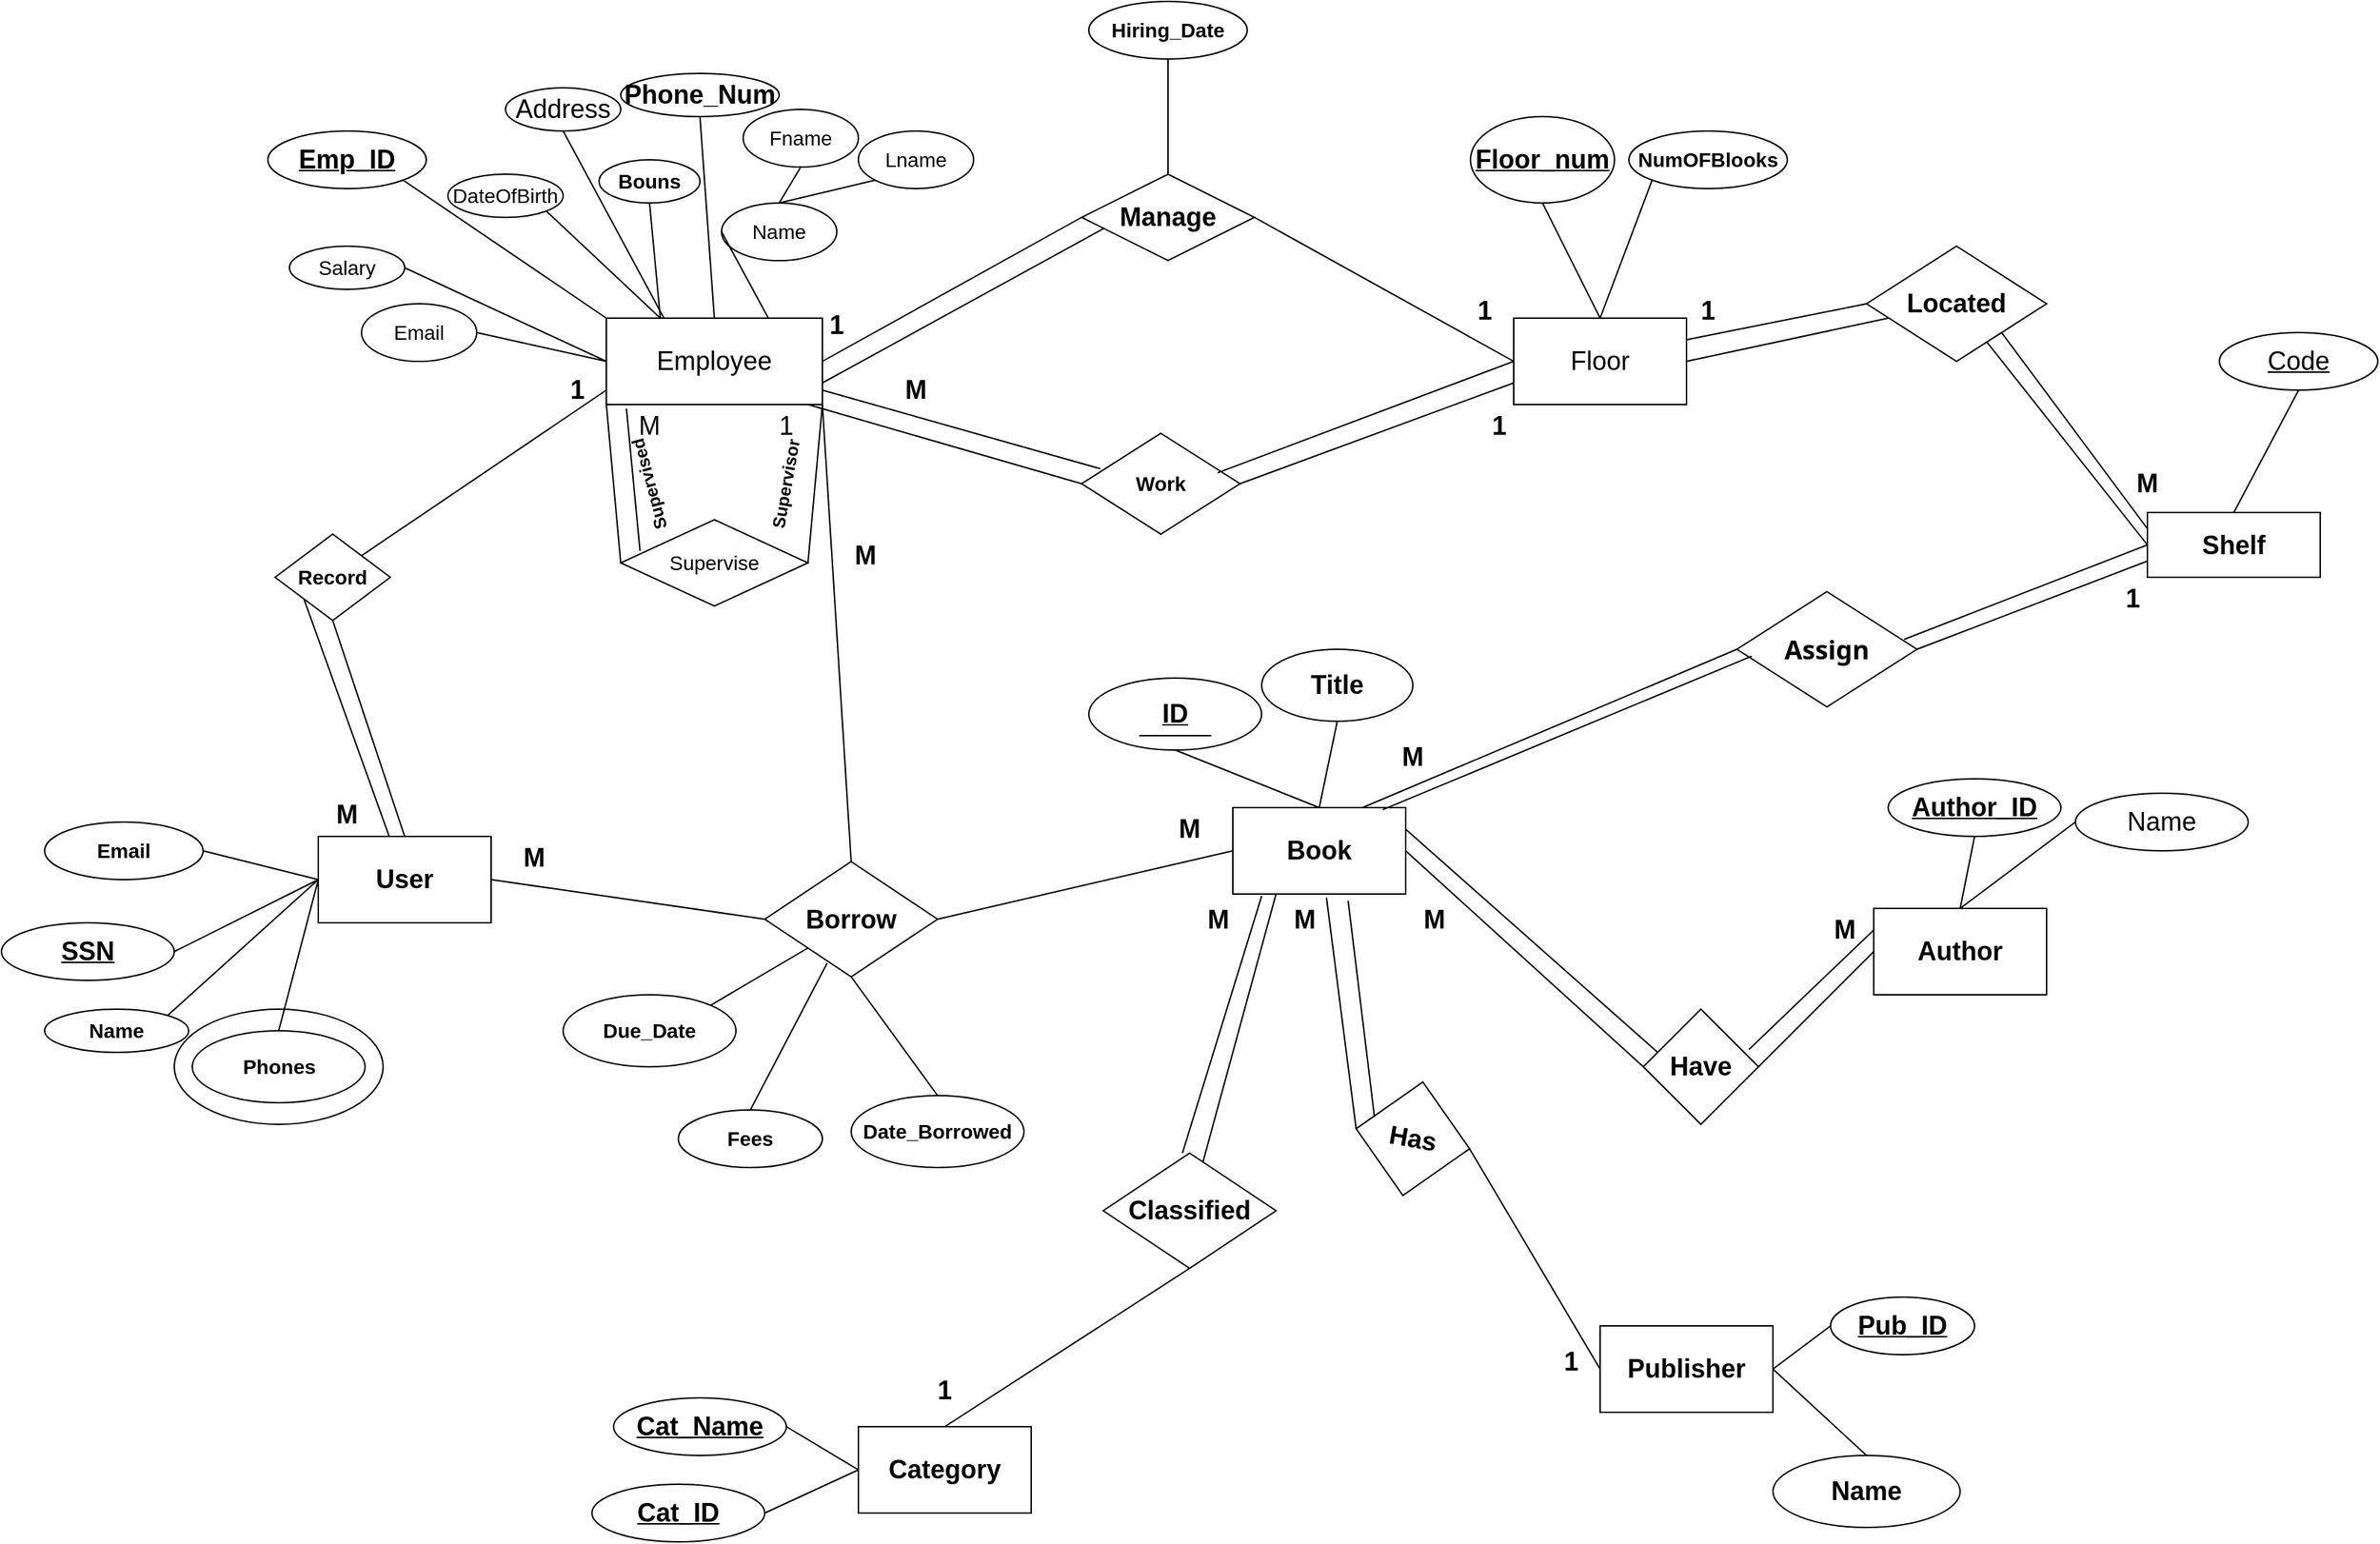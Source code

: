 <mxfile version="25.0.1">
  <diagram name="Page-1" id="fMB9PXWPGpX6jxN6dePM">
    <mxGraphModel dx="3231" dy="1076" grid="1" gridSize="10" guides="1" tooltips="1" connect="1" arrows="1" fold="1" page="1" pageScale="1" pageWidth="850" pageHeight="1100" math="0" shadow="0">
      <root>
        <mxCell id="0" />
        <mxCell id="1" parent="0" />
        <mxCell id="4dRd6ZBPbbuhO65wwHPQ-54" value="" style="ellipse;whiteSpace=wrap;html=1;" vertex="1" parent="1">
          <mxGeometry x="-480" y="800" width="145" height="80" as="geometry" />
        </mxCell>
        <mxCell id="IjAiu_FBg521aM85jON0-106" value="&lt;font style=&quot;font-size: 18px;&quot;&gt;Employee&lt;/font&gt;" style="rounded=0;whiteSpace=wrap;html=1;" parent="1" vertex="1">
          <mxGeometry x="-180" y="320" width="150" height="60" as="geometry" />
        </mxCell>
        <mxCell id="IjAiu_FBg521aM85jON0-107" value="&lt;u&gt;&lt;b&gt;&lt;font style=&quot;font-size: 18px;&quot;&gt;Emp_ID&lt;/font&gt;&lt;/b&gt;&lt;/u&gt;" style="ellipse;whiteSpace=wrap;html=1;" parent="1" vertex="1">
          <mxGeometry x="-415" y="190" width="110" height="40" as="geometry" />
        </mxCell>
        <mxCell id="IjAiu_FBg521aM85jON0-108" value="" style="endArrow=none;html=1;rounded=0;entryX=1;entryY=1;entryDx=0;entryDy=0;exitX=0;exitY=0;exitDx=0;exitDy=0;" parent="1" source="IjAiu_FBg521aM85jON0-106" target="IjAiu_FBg521aM85jON0-107" edge="1">
          <mxGeometry width="50" height="50" relative="1" as="geometry">
            <mxPoint x="-180" y="310" as="sourcePoint" />
            <mxPoint x="80" y="460" as="targetPoint" />
          </mxGeometry>
        </mxCell>
        <mxCell id="IjAiu_FBg521aM85jON0-109" value="&lt;font style=&quot;font-size: 14px;&quot;&gt;Fname&lt;/font&gt;" style="ellipse;whiteSpace=wrap;html=1;" parent="1" vertex="1">
          <mxGeometry x="-85" y="175" width="80" height="40" as="geometry" />
        </mxCell>
        <mxCell id="IjAiu_FBg521aM85jON0-110" value="&lt;font style=&quot;font-size: 14px;&quot;&gt;Name&lt;/font&gt;" style="ellipse;whiteSpace=wrap;html=1;" parent="1" vertex="1">
          <mxGeometry x="-100" y="240" width="80" height="40" as="geometry" />
        </mxCell>
        <mxCell id="IjAiu_FBg521aM85jON0-111" value="&lt;font style=&quot;font-size: 14px;&quot;&gt;Email&lt;/font&gt;" style="ellipse;whiteSpace=wrap;html=1;" parent="1" vertex="1">
          <mxGeometry x="-350" y="310" width="80" height="40" as="geometry" />
        </mxCell>
        <mxCell id="IjAiu_FBg521aM85jON0-112" value="&lt;font style=&quot;font-size: 14px;&quot;&gt;Salary&lt;/font&gt;" style="ellipse;whiteSpace=wrap;html=1;" parent="1" vertex="1">
          <mxGeometry x="-400" y="270" width="80" height="30" as="geometry" />
        </mxCell>
        <mxCell id="IjAiu_FBg521aM85jON0-113" value="&lt;font style=&quot;font-size: 14px;&quot;&gt;Lname&lt;/font&gt;" style="ellipse;whiteSpace=wrap;html=1;" parent="1" vertex="1">
          <mxGeometry x="-5" y="190" width="80" height="40" as="geometry" />
        </mxCell>
        <mxCell id="IjAiu_FBg521aM85jON0-114" value="" style="endArrow=none;html=1;rounded=0;entryX=0.5;entryY=0;entryDx=0;entryDy=0;exitX=0.5;exitY=1;exitDx=0;exitDy=0;" parent="1" source="IjAiu_FBg521aM85jON0-109" target="IjAiu_FBg521aM85jON0-110" edge="1">
          <mxGeometry width="50" height="50" relative="1" as="geometry">
            <mxPoint x="-20" y="610" as="sourcePoint" />
            <mxPoint x="30" y="560" as="targetPoint" />
          </mxGeometry>
        </mxCell>
        <mxCell id="IjAiu_FBg521aM85jON0-115" value="" style="endArrow=none;html=1;rounded=0;entryX=0.5;entryY=0;entryDx=0;entryDy=0;exitX=0;exitY=1;exitDx=0;exitDy=0;" parent="1" source="IjAiu_FBg521aM85jON0-113" target="IjAiu_FBg521aM85jON0-110" edge="1">
          <mxGeometry width="50" height="50" relative="1" as="geometry">
            <mxPoint x="170" y="270" as="sourcePoint" />
            <mxPoint x="-100" y="440" as="targetPoint" />
          </mxGeometry>
        </mxCell>
        <mxCell id="IjAiu_FBg521aM85jON0-116" value="" style="endArrow=none;html=1;rounded=0;exitX=1;exitY=0.5;exitDx=0;exitDy=0;entryX=0;entryY=0.5;entryDx=0;entryDy=0;" parent="1" source="IjAiu_FBg521aM85jON0-111" target="IjAiu_FBg521aM85jON0-106" edge="1">
          <mxGeometry width="50" height="50" relative="1" as="geometry">
            <mxPoint x="-20" y="610" as="sourcePoint" />
            <mxPoint x="30" y="560" as="targetPoint" />
          </mxGeometry>
        </mxCell>
        <mxCell id="IjAiu_FBg521aM85jON0-117" value="" style="endArrow=none;html=1;rounded=0;exitX=1;exitY=0.5;exitDx=0;exitDy=0;entryX=0;entryY=0.5;entryDx=0;entryDy=0;" parent="1" source="IjAiu_FBg521aM85jON0-112" target="IjAiu_FBg521aM85jON0-106" edge="1">
          <mxGeometry width="50" height="50" relative="1" as="geometry">
            <mxPoint x="-20" y="610" as="sourcePoint" />
            <mxPoint x="30" y="560" as="targetPoint" />
          </mxGeometry>
        </mxCell>
        <mxCell id="IjAiu_FBg521aM85jON0-118" value="" style="endArrow=none;html=1;rounded=0;exitX=0;exitY=0.5;exitDx=0;exitDy=0;entryX=0.75;entryY=0;entryDx=0;entryDy=0;" parent="1" source="IjAiu_FBg521aM85jON0-110" target="IjAiu_FBg521aM85jON0-106" edge="1">
          <mxGeometry width="50" height="50" relative="1" as="geometry">
            <mxPoint x="-20" y="610" as="sourcePoint" />
            <mxPoint x="30" y="560" as="targetPoint" />
          </mxGeometry>
        </mxCell>
        <mxCell id="IjAiu_FBg521aM85jON0-119" value="&lt;font style=&quot;font-size: 14px;&quot;&gt;DateOfBirth&lt;/font&gt;" style="ellipse;whiteSpace=wrap;html=1;" parent="1" vertex="1">
          <mxGeometry x="-290" y="220" width="80" height="30" as="geometry" />
        </mxCell>
        <mxCell id="IjAiu_FBg521aM85jON0-120" value="&lt;font style=&quot;font-size: 14px;&quot;&gt;&lt;b&gt;Bouns&lt;/b&gt;&lt;/font&gt;" style="ellipse;whiteSpace=wrap;html=1;" parent="1" vertex="1">
          <mxGeometry x="-185" y="210" width="70" height="30" as="geometry" />
        </mxCell>
        <mxCell id="IjAiu_FBg521aM85jON0-121" value="&lt;font style=&quot;font-size: 18px;&quot;&gt;Address&lt;/font&gt;" style="ellipse;whiteSpace=wrap;html=1;" parent="1" vertex="1">
          <mxGeometry x="-250" y="160" width="80" height="30" as="geometry" />
        </mxCell>
        <mxCell id="IjAiu_FBg521aM85jON0-122" value="&lt;font style=&quot;font-size: 18px;&quot;&gt;&lt;b style=&quot;&quot;&gt;Phone_Num&lt;/b&gt;&lt;/font&gt;" style="ellipse;whiteSpace=wrap;html=1;" parent="1" vertex="1">
          <mxGeometry x="-170" y="150" width="110" height="30" as="geometry" />
        </mxCell>
        <mxCell id="IjAiu_FBg521aM85jON0-123" value="" style="endArrow=none;html=1;rounded=0;exitX=0.25;exitY=0;exitDx=0;exitDy=0;entryX=1;entryY=1;entryDx=0;entryDy=0;" parent="1" source="IjAiu_FBg521aM85jON0-106" target="IjAiu_FBg521aM85jON0-119" edge="1">
          <mxGeometry width="50" height="50" relative="1" as="geometry">
            <mxPoint x="-20" y="610" as="sourcePoint" />
            <mxPoint x="30" y="560" as="targetPoint" />
          </mxGeometry>
        </mxCell>
        <mxCell id="IjAiu_FBg521aM85jON0-124" value="" style="endArrow=none;html=1;rounded=0;entryX=0.5;entryY=1;entryDx=0;entryDy=0;exitX=0.25;exitY=0;exitDx=0;exitDy=0;" parent="1" source="IjAiu_FBg521aM85jON0-106" target="IjAiu_FBg521aM85jON0-120" edge="1">
          <mxGeometry width="50" height="50" relative="1" as="geometry">
            <mxPoint x="-130" y="300" as="sourcePoint" />
            <mxPoint x="-80" y="250" as="targetPoint" />
            <Array as="points" />
          </mxGeometry>
        </mxCell>
        <mxCell id="IjAiu_FBg521aM85jON0-125" value="" style="endArrow=none;html=1;rounded=0;entryX=0.5;entryY=1;entryDx=0;entryDy=0;" parent="1" target="IjAiu_FBg521aM85jON0-121" edge="1">
          <mxGeometry width="50" height="50" relative="1" as="geometry">
            <mxPoint x="-140" y="320" as="sourcePoint" />
            <mxPoint x="-210" y="200" as="targetPoint" />
          </mxGeometry>
        </mxCell>
        <mxCell id="IjAiu_FBg521aM85jON0-126" value="" style="endArrow=none;html=1;rounded=0;entryX=0.5;entryY=1;entryDx=0;entryDy=0;exitX=0.5;exitY=0;exitDx=0;exitDy=0;" parent="1" source="IjAiu_FBg521aM85jON0-106" target="IjAiu_FBg521aM85jON0-122" edge="1">
          <mxGeometry width="50" height="50" relative="1" as="geometry">
            <mxPoint x="-20" y="410" as="sourcePoint" />
            <mxPoint x="30" y="360" as="targetPoint" />
            <Array as="points" />
          </mxGeometry>
        </mxCell>
        <mxCell id="4dRd6ZBPbbuhO65wwHPQ-2" value="&lt;font style=&quot;font-size: 18px;&quot;&gt;Floor&lt;/font&gt;" style="rounded=0;whiteSpace=wrap;html=1;" vertex="1" parent="1">
          <mxGeometry x="450" y="320" width="120" height="60" as="geometry" />
        </mxCell>
        <mxCell id="4dRd6ZBPbbuhO65wwHPQ-3" value="&lt;font style=&quot;font-size: 14px;&quot;&gt;Supervise&lt;/font&gt;" style="rhombus;whiteSpace=wrap;html=1;" vertex="1" parent="1">
          <mxGeometry x="-170" y="460" width="130" height="60" as="geometry" />
        </mxCell>
        <mxCell id="4dRd6ZBPbbuhO65wwHPQ-4" value="" style="endArrow=none;html=1;rounded=0;exitX=0;exitY=1;exitDx=0;exitDy=0;entryX=0;entryY=0.5;entryDx=0;entryDy=0;" edge="1" parent="1" source="IjAiu_FBg521aM85jON0-106" target="4dRd6ZBPbbuhO65wwHPQ-3">
          <mxGeometry width="50" height="50" relative="1" as="geometry">
            <mxPoint x="10" y="520" as="sourcePoint" />
            <mxPoint x="60" y="470" as="targetPoint" />
          </mxGeometry>
        </mxCell>
        <mxCell id="4dRd6ZBPbbuhO65wwHPQ-5" value="" style="endArrow=none;html=1;rounded=0;entryX=1;entryY=1;entryDx=0;entryDy=0;exitX=1;exitY=0.5;exitDx=0;exitDy=0;" edge="1" parent="1" source="4dRd6ZBPbbuhO65wwHPQ-3" target="IjAiu_FBg521aM85jON0-106">
          <mxGeometry width="50" height="50" relative="1" as="geometry">
            <mxPoint x="10" y="520" as="sourcePoint" />
            <mxPoint x="60" y="470" as="targetPoint" />
          </mxGeometry>
        </mxCell>
        <mxCell id="4dRd6ZBPbbuhO65wwHPQ-6" value="&lt;b&gt;Supervisor&lt;/b&gt;" style="text;html=1;align=center;verticalAlign=middle;whiteSpace=wrap;rounded=0;rotation=-80;" vertex="1" parent="1">
          <mxGeometry x="-85" y="420" width="60" height="30" as="geometry" />
        </mxCell>
        <mxCell id="4dRd6ZBPbbuhO65wwHPQ-7" value="&lt;font style=&quot;font-size: 18px;&quot;&gt;1&lt;/font&gt;" style="text;html=1;align=center;verticalAlign=middle;whiteSpace=wrap;rounded=0;" vertex="1" parent="1">
          <mxGeometry x="-85" y="380" width="60" height="30" as="geometry" />
        </mxCell>
        <mxCell id="4dRd6ZBPbbuhO65wwHPQ-8" value="&lt;font style=&quot;font-size: 18px;&quot;&gt;M&lt;/font&gt;" style="text;html=1;align=center;verticalAlign=middle;whiteSpace=wrap;rounded=0;" vertex="1" parent="1">
          <mxGeometry x="-180" y="380" width="60" height="30" as="geometry" />
        </mxCell>
        <mxCell id="4dRd6ZBPbbuhO65wwHPQ-9" value="&lt;b&gt;Supervised&lt;/b&gt;" style="text;html=1;align=center;verticalAlign=middle;whiteSpace=wrap;rounded=0;rotation=-105;" vertex="1" parent="1">
          <mxGeometry x="-180" y="420" width="60" height="30" as="geometry" />
        </mxCell>
        <mxCell id="4dRd6ZBPbbuhO65wwHPQ-11" value="" style="endArrow=none;html=1;rounded=0;entryX=0.093;entryY=1.047;entryDx=0;entryDy=0;exitX=0.103;exitY=0.361;exitDx=0;exitDy=0;exitPerimeter=0;entryPerimeter=0;" edge="1" parent="1" source="4dRd6ZBPbbuhO65wwHPQ-3" target="IjAiu_FBg521aM85jON0-106">
          <mxGeometry width="50" height="50" relative="1" as="geometry">
            <mxPoint x="-30" y="530" as="sourcePoint" />
            <mxPoint x="20" y="480" as="targetPoint" />
          </mxGeometry>
        </mxCell>
        <mxCell id="4dRd6ZBPbbuhO65wwHPQ-13" value="&lt;b&gt;&lt;font style=&quot;font-size: 18px;&quot;&gt;Manage&lt;/font&gt;&lt;/b&gt;" style="rhombus;whiteSpace=wrap;html=1;" vertex="1" parent="1">
          <mxGeometry x="150" y="220" width="120" height="60" as="geometry" />
        </mxCell>
        <mxCell id="4dRd6ZBPbbuhO65wwHPQ-15" value="&lt;font style=&quot;font-size: 18px;&quot;&gt;&lt;b style=&quot;&quot;&gt;&lt;u style=&quot;&quot;&gt;Floor_num&lt;/u&gt;&lt;/b&gt;&lt;/font&gt;" style="ellipse;whiteSpace=wrap;html=1;" vertex="1" parent="1">
          <mxGeometry x="420" y="180" width="100" height="60" as="geometry" />
        </mxCell>
        <mxCell id="4dRd6ZBPbbuhO65wwHPQ-16" value="&lt;font style=&quot;font-size: 14px;&quot;&gt;&lt;b&gt;NumOFBlooks&lt;/b&gt;&lt;/font&gt;" style="ellipse;whiteSpace=wrap;html=1;" vertex="1" parent="1">
          <mxGeometry x="530" y="190" width="110" height="40" as="geometry" />
        </mxCell>
        <mxCell id="4dRd6ZBPbbuhO65wwHPQ-17" value="" style="endArrow=none;html=1;rounded=0;entryX=0.5;entryY=1;entryDx=0;entryDy=0;exitX=0.5;exitY=0;exitDx=0;exitDy=0;" edge="1" parent="1" source="4dRd6ZBPbbuhO65wwHPQ-2" target="4dRd6ZBPbbuhO65wwHPQ-15">
          <mxGeometry width="50" height="50" relative="1" as="geometry">
            <mxPoint x="430" y="310" as="sourcePoint" />
            <mxPoint x="480" y="260" as="targetPoint" />
          </mxGeometry>
        </mxCell>
        <mxCell id="4dRd6ZBPbbuhO65wwHPQ-18" value="" style="endArrow=none;html=1;rounded=0;entryX=0;entryY=1;entryDx=0;entryDy=0;" edge="1" parent="1" target="4dRd6ZBPbbuhO65wwHPQ-16">
          <mxGeometry width="50" height="50" relative="1" as="geometry">
            <mxPoint x="510" y="320" as="sourcePoint" />
            <mxPoint x="660" y="330" as="targetPoint" />
          </mxGeometry>
        </mxCell>
        <mxCell id="4dRd6ZBPbbuhO65wwHPQ-19" value="" style="endArrow=none;html=1;rounded=0;exitX=1;exitY=0.5;exitDx=0;exitDy=0;entryX=0;entryY=0.5;entryDx=0;entryDy=0;" edge="1" parent="1" source="IjAiu_FBg521aM85jON0-106" target="4dRd6ZBPbbuhO65wwHPQ-13">
          <mxGeometry width="50" height="50" relative="1" as="geometry">
            <mxPoint x="170" y="500" as="sourcePoint" />
            <mxPoint x="220" y="450" as="targetPoint" />
          </mxGeometry>
        </mxCell>
        <mxCell id="4dRd6ZBPbbuhO65wwHPQ-20" value="" style="endArrow=none;html=1;rounded=0;entryX=1;entryY=0.5;entryDx=0;entryDy=0;exitX=0;exitY=0.5;exitDx=0;exitDy=0;" edge="1" parent="1" source="4dRd6ZBPbbuhO65wwHPQ-2" target="4dRd6ZBPbbuhO65wwHPQ-13">
          <mxGeometry width="50" height="50" relative="1" as="geometry">
            <mxPoint x="170" y="500" as="sourcePoint" />
            <mxPoint x="220" y="450" as="targetPoint" />
          </mxGeometry>
        </mxCell>
        <mxCell id="4dRd6ZBPbbuhO65wwHPQ-21" value="" style="endArrow=none;html=1;rounded=0;exitX=1;exitY=0.75;exitDx=0;exitDy=0;entryX=0.132;entryY=0.624;entryDx=0;entryDy=0;entryPerimeter=0;" edge="1" parent="1" source="IjAiu_FBg521aM85jON0-106" target="4dRd6ZBPbbuhO65wwHPQ-13">
          <mxGeometry width="50" height="50" relative="1" as="geometry">
            <mxPoint x="170" y="500" as="sourcePoint" />
            <mxPoint x="220" y="450" as="targetPoint" />
          </mxGeometry>
        </mxCell>
        <mxCell id="4dRd6ZBPbbuhO65wwHPQ-22" value="&lt;font style=&quot;font-size: 18px;&quot;&gt;&lt;b&gt;1&lt;/b&gt;&lt;/font&gt;" style="text;html=1;align=center;verticalAlign=middle;whiteSpace=wrap;rounded=0;" vertex="1" parent="1">
          <mxGeometry x="400" y="300" width="60" height="30" as="geometry" />
        </mxCell>
        <mxCell id="4dRd6ZBPbbuhO65wwHPQ-23" value="&lt;font style=&quot;font-size: 14px;&quot;&gt;&lt;b&gt;Hiring_Date&lt;/b&gt;&lt;/font&gt;" style="ellipse;whiteSpace=wrap;html=1;" vertex="1" parent="1">
          <mxGeometry x="155" y="100" width="110" height="40" as="geometry" />
        </mxCell>
        <mxCell id="4dRd6ZBPbbuhO65wwHPQ-24" value="" style="endArrow=none;html=1;rounded=0;entryX=0.5;entryY=1;entryDx=0;entryDy=0;exitX=0.5;exitY=0;exitDx=0;exitDy=0;" edge="1" parent="1" source="4dRd6ZBPbbuhO65wwHPQ-13" target="4dRd6ZBPbbuhO65wwHPQ-23">
          <mxGeometry width="50" height="50" relative="1" as="geometry">
            <mxPoint x="180" y="400" as="sourcePoint" />
            <mxPoint x="230" y="350" as="targetPoint" />
          </mxGeometry>
        </mxCell>
        <mxCell id="4dRd6ZBPbbuhO65wwHPQ-26" value="&lt;font style=&quot;font-size: 14px;&quot;&gt;&lt;b&gt;Work&lt;/b&gt;&lt;/font&gt;" style="rhombus;whiteSpace=wrap;html=1;" vertex="1" parent="1">
          <mxGeometry x="150" y="400" width="110" height="70" as="geometry" />
        </mxCell>
        <mxCell id="4dRd6ZBPbbuhO65wwHPQ-28" value="" style="endArrow=none;html=1;rounded=0;entryX=0.118;entryY=0.351;entryDx=0;entryDy=0;entryPerimeter=0;" edge="1" parent="1" target="4dRd6ZBPbbuhO65wwHPQ-26">
          <mxGeometry width="50" height="50" relative="1" as="geometry">
            <mxPoint x="-30" y="370" as="sourcePoint" />
            <mxPoint x="220" y="450" as="targetPoint" />
          </mxGeometry>
        </mxCell>
        <mxCell id="4dRd6ZBPbbuhO65wwHPQ-29" value="" style="endArrow=none;html=1;rounded=0;entryX=0.858;entryY=0.392;entryDx=0;entryDy=0;exitX=0;exitY=0.5;exitDx=0;exitDy=0;entryPerimeter=0;" edge="1" parent="1" source="4dRd6ZBPbbuhO65wwHPQ-2" target="4dRd6ZBPbbuhO65wwHPQ-26">
          <mxGeometry width="50" height="50" relative="1" as="geometry">
            <mxPoint x="450" y="430" as="sourcePoint" />
            <mxPoint x="220" y="450" as="targetPoint" />
          </mxGeometry>
        </mxCell>
        <mxCell id="4dRd6ZBPbbuhO65wwHPQ-30" value="&lt;b&gt;&lt;font style=&quot;font-size: 18px;&quot;&gt;1&lt;/font&gt;&lt;/b&gt;" style="text;html=1;align=center;verticalAlign=middle;whiteSpace=wrap;rounded=0;" vertex="1" parent="1">
          <mxGeometry x="-50" y="310" width="60" height="30" as="geometry" />
        </mxCell>
        <mxCell id="4dRd6ZBPbbuhO65wwHPQ-32" value="&lt;font style=&quot;font-size: 18px;&quot;&gt;&lt;b&gt;M&lt;/b&gt;&lt;/font&gt;" style="text;html=1;align=center;verticalAlign=middle;whiteSpace=wrap;rounded=0;" vertex="1" parent="1">
          <mxGeometry x="5" y="355" width="60" height="30" as="geometry" />
        </mxCell>
        <mxCell id="4dRd6ZBPbbuhO65wwHPQ-33" value="" style="endArrow=none;html=1;rounded=0;exitX=0.75;exitY=0;exitDx=0;exitDy=0;entryX=0;entryY=0.5;entryDx=0;entryDy=0;" edge="1" parent="1" source="4dRd6ZBPbbuhO65wwHPQ-7" target="4dRd6ZBPbbuhO65wwHPQ-26">
          <mxGeometry width="50" height="50" relative="1" as="geometry">
            <mxPoint x="170" y="500" as="sourcePoint" />
            <mxPoint x="220" y="450" as="targetPoint" />
          </mxGeometry>
        </mxCell>
        <mxCell id="4dRd6ZBPbbuhO65wwHPQ-34" value="" style="endArrow=none;html=1;rounded=0;entryX=0;entryY=0.75;entryDx=0;entryDy=0;exitX=1;exitY=0.5;exitDx=0;exitDy=0;" edge="1" parent="1" source="4dRd6ZBPbbuhO65wwHPQ-26" target="4dRd6ZBPbbuhO65wwHPQ-2">
          <mxGeometry width="50" height="50" relative="1" as="geometry">
            <mxPoint x="170" y="500" as="sourcePoint" />
            <mxPoint x="220" y="450" as="targetPoint" />
          </mxGeometry>
        </mxCell>
        <mxCell id="4dRd6ZBPbbuhO65wwHPQ-35" value="&lt;font style=&quot;font-size: 18px;&quot;&gt;&lt;b&gt;1&lt;/b&gt;&lt;/font&gt;" style="text;html=1;align=center;verticalAlign=middle;whiteSpace=wrap;rounded=0;" vertex="1" parent="1">
          <mxGeometry x="410" y="380" width="60" height="30" as="geometry" />
        </mxCell>
        <mxCell id="4dRd6ZBPbbuhO65wwHPQ-36" value="&lt;font style=&quot;font-size: 18px;&quot;&gt;&lt;b style=&quot;&quot;&gt;User&lt;/b&gt;&lt;/font&gt;" style="rounded=0;whiteSpace=wrap;html=1;" vertex="1" parent="1">
          <mxGeometry x="-380" y="680" width="120" height="60" as="geometry" />
        </mxCell>
        <mxCell id="4dRd6ZBPbbuhO65wwHPQ-37" value="&lt;font style=&quot;font-size: 14px;&quot;&gt;&lt;b&gt;Record&lt;/b&gt;&lt;/font&gt;" style="rhombus;whiteSpace=wrap;html=1;" vertex="1" parent="1">
          <mxGeometry x="-410" y="470" width="80" height="60" as="geometry" />
        </mxCell>
        <mxCell id="4dRd6ZBPbbuhO65wwHPQ-39" value="" style="endArrow=none;html=1;rounded=0;exitX=1;exitY=0;exitDx=0;exitDy=0;" edge="1" parent="1" source="4dRd6ZBPbbuhO65wwHPQ-37">
          <mxGeometry width="50" height="50" relative="1" as="geometry">
            <mxPoint x="-180" y="690" as="sourcePoint" />
            <mxPoint x="-180" y="370" as="targetPoint" />
          </mxGeometry>
        </mxCell>
        <mxCell id="4dRd6ZBPbbuhO65wwHPQ-40" value="" style="endArrow=none;html=1;rounded=0;exitX=0.5;exitY=0;exitDx=0;exitDy=0;entryX=0.5;entryY=1;entryDx=0;entryDy=0;" edge="1" parent="1" source="4dRd6ZBPbbuhO65wwHPQ-36" target="4dRd6ZBPbbuhO65wwHPQ-37">
          <mxGeometry width="50" height="50" relative="1" as="geometry">
            <mxPoint x="-180" y="690" as="sourcePoint" />
            <mxPoint x="-130" y="640" as="targetPoint" />
          </mxGeometry>
        </mxCell>
        <mxCell id="4dRd6ZBPbbuhO65wwHPQ-41" value="" style="endArrow=none;html=1;rounded=0;entryX=0;entryY=1;entryDx=0;entryDy=0;" edge="1" parent="1" source="4dRd6ZBPbbuhO65wwHPQ-36" target="4dRd6ZBPbbuhO65wwHPQ-37">
          <mxGeometry width="50" height="50" relative="1" as="geometry">
            <mxPoint x="-180" y="690" as="sourcePoint" />
            <mxPoint x="-130" y="640" as="targetPoint" />
          </mxGeometry>
        </mxCell>
        <mxCell id="4dRd6ZBPbbuhO65wwHPQ-42" value="&lt;font style=&quot;font-size: 18px;&quot;&gt;&lt;b&gt;1&lt;/b&gt;&lt;/font&gt;" style="text;html=1;align=center;verticalAlign=middle;whiteSpace=wrap;rounded=0;" vertex="1" parent="1">
          <mxGeometry x="-230" y="355" width="60" height="30" as="geometry" />
        </mxCell>
        <mxCell id="4dRd6ZBPbbuhO65wwHPQ-43" value="&lt;font style=&quot;font-size: 18px;&quot;&gt;&lt;b style=&quot;&quot;&gt;M&lt;/b&gt;&lt;/font&gt;" style="text;html=1;align=center;verticalAlign=middle;whiteSpace=wrap;rounded=0;" vertex="1" parent="1">
          <mxGeometry x="-390" y="650" width="60" height="30" as="geometry" />
        </mxCell>
        <mxCell id="4dRd6ZBPbbuhO65wwHPQ-45" value="&lt;b&gt;&lt;font style=&quot;font-size: 18px;&quot;&gt;&lt;u&gt;SSN&lt;/u&gt;&lt;/font&gt;&lt;/b&gt;" style="ellipse;whiteSpace=wrap;html=1;" vertex="1" parent="1">
          <mxGeometry x="-600" y="740" width="120" height="40" as="geometry" />
        </mxCell>
        <mxCell id="4dRd6ZBPbbuhO65wwHPQ-46" value="" style="endArrow=none;html=1;rounded=0;exitX=1;exitY=0.5;exitDx=0;exitDy=0;entryX=0;entryY=0.5;entryDx=0;entryDy=0;" edge="1" parent="1" source="4dRd6ZBPbbuhO65wwHPQ-45" target="4dRd6ZBPbbuhO65wwHPQ-36">
          <mxGeometry width="50" height="50" relative="1" as="geometry">
            <mxPoint x="-270" y="560" as="sourcePoint" />
            <mxPoint x="-220" y="510" as="targetPoint" />
          </mxGeometry>
        </mxCell>
        <mxCell id="4dRd6ZBPbbuhO65wwHPQ-47" value="&lt;b&gt;&lt;font style=&quot;font-size: 14px;&quot;&gt;Name&lt;/font&gt;&lt;/b&gt;" style="ellipse;whiteSpace=wrap;html=1;" vertex="1" parent="1">
          <mxGeometry x="-570" y="800" width="100" height="30" as="geometry" />
        </mxCell>
        <mxCell id="4dRd6ZBPbbuhO65wwHPQ-48" value="" style="endArrow=none;html=1;rounded=0;exitX=1;exitY=0;exitDx=0;exitDy=0;entryX=0;entryY=0.5;entryDx=0;entryDy=0;" edge="1" parent="1" source="4dRd6ZBPbbuhO65wwHPQ-47" target="4dRd6ZBPbbuhO65wwHPQ-36">
          <mxGeometry width="50" height="50" relative="1" as="geometry">
            <mxPoint x="-270" y="560" as="sourcePoint" />
            <mxPoint x="-220" y="510" as="targetPoint" />
          </mxGeometry>
        </mxCell>
        <mxCell id="4dRd6ZBPbbuhO65wwHPQ-50" value="&lt;b&gt;&lt;font style=&quot;font-size: 14px;&quot;&gt;Email&lt;/font&gt;&lt;/b&gt;" style="ellipse;whiteSpace=wrap;html=1;" vertex="1" parent="1">
          <mxGeometry x="-570" y="670" width="110" height="40" as="geometry" />
        </mxCell>
        <mxCell id="4dRd6ZBPbbuhO65wwHPQ-51" value="" style="endArrow=none;html=1;rounded=0;exitX=1;exitY=0.5;exitDx=0;exitDy=0;entryX=0;entryY=0.5;entryDx=0;entryDy=0;" edge="1" parent="1" source="4dRd6ZBPbbuhO65wwHPQ-50" target="4dRd6ZBPbbuhO65wwHPQ-36">
          <mxGeometry width="50" height="50" relative="1" as="geometry">
            <mxPoint x="-270" y="560" as="sourcePoint" />
            <mxPoint x="-220" y="510" as="targetPoint" />
          </mxGeometry>
        </mxCell>
        <mxCell id="4dRd6ZBPbbuhO65wwHPQ-52" value="&lt;b&gt;&lt;font style=&quot;font-size: 14px;&quot;&gt;Phones&lt;/font&gt;&lt;/b&gt;" style="ellipse;whiteSpace=wrap;html=1;" vertex="1" parent="1">
          <mxGeometry x="-467.5" y="815" width="120" height="50" as="geometry" />
        </mxCell>
        <mxCell id="4dRd6ZBPbbuhO65wwHPQ-53" value="" style="endArrow=none;html=1;rounded=0;exitX=0;exitY=0.5;exitDx=0;exitDy=0;entryX=0.5;entryY=0;entryDx=0;entryDy=0;" edge="1" parent="1" source="4dRd6ZBPbbuhO65wwHPQ-36" target="4dRd6ZBPbbuhO65wwHPQ-52">
          <mxGeometry width="50" height="50" relative="1" as="geometry">
            <mxPoint x="-270" y="560" as="sourcePoint" />
            <mxPoint x="-350" y="820" as="targetPoint" />
          </mxGeometry>
        </mxCell>
        <mxCell id="4dRd6ZBPbbuhO65wwHPQ-56" value="&lt;font style=&quot;font-size: 18px;&quot;&gt;&lt;b&gt;Book&lt;/b&gt;&lt;/font&gt;" style="rounded=0;whiteSpace=wrap;html=1;" vertex="1" parent="1">
          <mxGeometry x="255" y="660" width="120" height="60" as="geometry" />
        </mxCell>
        <mxCell id="4dRd6ZBPbbuhO65wwHPQ-57" value="&lt;font style=&quot;font-size: 18px;&quot;&gt;&lt;b style=&quot;&quot;&gt;&lt;u&gt;ID&lt;/u&gt;&lt;/b&gt;&lt;/font&gt;" style="ellipse;whiteSpace=wrap;html=1;" vertex="1" parent="1">
          <mxGeometry x="155" y="570" width="120" height="50" as="geometry" />
        </mxCell>
        <mxCell id="4dRd6ZBPbbuhO65wwHPQ-58" value="" style="endArrow=none;html=1;rounded=0;entryX=0.5;entryY=1;entryDx=0;entryDy=0;exitX=0.5;exitY=0;exitDx=0;exitDy=0;" edge="1" parent="1" source="4dRd6ZBPbbuhO65wwHPQ-56" target="4dRd6ZBPbbuhO65wwHPQ-57">
          <mxGeometry width="50" height="50" relative="1" as="geometry">
            <mxPoint x="80" y="710" as="sourcePoint" />
            <mxPoint x="130" y="660" as="targetPoint" />
          </mxGeometry>
        </mxCell>
        <mxCell id="4dRd6ZBPbbuhO65wwHPQ-59" value="&lt;font style=&quot;font-size: 18px;&quot;&gt;&lt;b style=&quot;&quot;&gt;Title&lt;/b&gt;&lt;/font&gt;" style="ellipse;whiteSpace=wrap;html=1;" vertex="1" parent="1">
          <mxGeometry x="275" y="550" width="105" height="50" as="geometry" />
        </mxCell>
        <mxCell id="4dRd6ZBPbbuhO65wwHPQ-60" value="" style="endArrow=none;html=1;rounded=0;entryX=0.5;entryY=1;entryDx=0;entryDy=0;exitX=0.5;exitY=0;exitDx=0;exitDy=0;" edge="1" parent="1" source="4dRd6ZBPbbuhO65wwHPQ-56" target="4dRd6ZBPbbuhO65wwHPQ-59">
          <mxGeometry width="50" height="50" relative="1" as="geometry">
            <mxPoint x="100" y="740" as="sourcePoint" />
            <mxPoint x="150" y="690" as="targetPoint" />
          </mxGeometry>
        </mxCell>
        <mxCell id="4dRd6ZBPbbuhO65wwHPQ-61" value="" style="endArrow=none;html=1;rounded=0;" edge="1" parent="1">
          <mxGeometry width="50" height="50" relative="1" as="geometry">
            <mxPoint x="190" y="610" as="sourcePoint" />
            <mxPoint x="240" y="610" as="targetPoint" />
          </mxGeometry>
        </mxCell>
        <mxCell id="4dRd6ZBPbbuhO65wwHPQ-68" value="&lt;font style=&quot;font-size: 18px;&quot;&gt;&lt;b&gt;Borrow&lt;/b&gt;&lt;/font&gt;" style="rhombus;whiteSpace=wrap;html=1;" vertex="1" parent="1">
          <mxGeometry x="-70" y="697.5" width="120" height="80" as="geometry" />
        </mxCell>
        <mxCell id="4dRd6ZBPbbuhO65wwHPQ-69" value="" style="endArrow=none;html=1;rounded=0;exitX=1;exitY=0.5;exitDx=0;exitDy=0;entryX=0;entryY=0.5;entryDx=0;entryDy=0;" edge="1" parent="1" source="4dRd6ZBPbbuhO65wwHPQ-36" target="4dRd6ZBPbbuhO65wwHPQ-68">
          <mxGeometry width="50" height="50" relative="1" as="geometry">
            <mxPoint x="50" y="770" as="sourcePoint" />
            <mxPoint x="100" y="720" as="targetPoint" />
          </mxGeometry>
        </mxCell>
        <mxCell id="4dRd6ZBPbbuhO65wwHPQ-70" value="" style="endArrow=none;html=1;rounded=0;exitX=0.5;exitY=0;exitDx=0;exitDy=0;" edge="1" parent="1" source="4dRd6ZBPbbuhO65wwHPQ-68">
          <mxGeometry width="50" height="50" relative="1" as="geometry">
            <mxPoint x="50" y="770" as="sourcePoint" />
            <mxPoint x="-30" y="380" as="targetPoint" />
          </mxGeometry>
        </mxCell>
        <mxCell id="4dRd6ZBPbbuhO65wwHPQ-71" value="" style="endArrow=none;html=1;rounded=0;entryX=0;entryY=0.5;entryDx=0;entryDy=0;exitX=1;exitY=0.5;exitDx=0;exitDy=0;" edge="1" parent="1" source="4dRd6ZBPbbuhO65wwHPQ-68" target="4dRd6ZBPbbuhO65wwHPQ-56">
          <mxGeometry width="50" height="50" relative="1" as="geometry">
            <mxPoint x="50" y="770" as="sourcePoint" />
            <mxPoint x="100" y="720" as="targetPoint" />
          </mxGeometry>
        </mxCell>
        <mxCell id="4dRd6ZBPbbuhO65wwHPQ-72" value="&lt;b&gt;&lt;font style=&quot;font-size: 18px;&quot;&gt;M&lt;/font&gt;&lt;/b&gt;" style="text;html=1;align=center;verticalAlign=middle;whiteSpace=wrap;rounded=0;" vertex="1" parent="1">
          <mxGeometry x="-30" y="470" width="60" height="30" as="geometry" />
        </mxCell>
        <mxCell id="4dRd6ZBPbbuhO65wwHPQ-73" value="&lt;b&gt;&lt;font style=&quot;font-size: 18px;&quot;&gt;M&lt;/font&gt;&lt;/b&gt;" style="text;html=1;align=center;verticalAlign=middle;whiteSpace=wrap;rounded=0;" vertex="1" parent="1">
          <mxGeometry x="195" y="660" width="60" height="30" as="geometry" />
        </mxCell>
        <mxCell id="4dRd6ZBPbbuhO65wwHPQ-74" value="&lt;b&gt;&lt;font style=&quot;font-size: 18px;&quot;&gt;M&lt;/font&gt;&lt;/b&gt;" style="text;html=1;align=center;verticalAlign=middle;whiteSpace=wrap;rounded=0;" vertex="1" parent="1">
          <mxGeometry x="-260" y="680" width="60" height="30" as="geometry" />
        </mxCell>
        <mxCell id="4dRd6ZBPbbuhO65wwHPQ-75" value="&lt;b&gt;&lt;font style=&quot;font-size: 14px;&quot;&gt;Date_Borrowed&lt;/font&gt;&lt;/b&gt;" style="ellipse;whiteSpace=wrap;html=1;" vertex="1" parent="1">
          <mxGeometry x="-10" y="860" width="120" height="50" as="geometry" />
        </mxCell>
        <mxCell id="4dRd6ZBPbbuhO65wwHPQ-76" value="&lt;font style=&quot;font-size: 14px;&quot;&gt;&lt;b&gt;Due_Date&lt;/b&gt;&lt;/font&gt;" style="ellipse;whiteSpace=wrap;html=1;" vertex="1" parent="1">
          <mxGeometry x="-210" y="790" width="120" height="50" as="geometry" />
        </mxCell>
        <mxCell id="4dRd6ZBPbbuhO65wwHPQ-78" value="&lt;b&gt;&lt;font style=&quot;font-size: 14px;&quot;&gt;Fees&lt;/font&gt;&lt;/b&gt;" style="ellipse;whiteSpace=wrap;html=1;" vertex="1" parent="1">
          <mxGeometry x="-130" y="870" width="100" height="40" as="geometry" />
        </mxCell>
        <mxCell id="4dRd6ZBPbbuhO65wwHPQ-79" value="" style="endArrow=none;html=1;rounded=0;exitX=1;exitY=0;exitDx=0;exitDy=0;entryX=0;entryY=1;entryDx=0;entryDy=0;" edge="1" parent="1" source="4dRd6ZBPbbuhO65wwHPQ-76" target="4dRd6ZBPbbuhO65wwHPQ-68">
          <mxGeometry width="50" height="50" relative="1" as="geometry">
            <mxPoint x="-80" y="650" as="sourcePoint" />
            <mxPoint x="-30" y="600" as="targetPoint" />
          </mxGeometry>
        </mxCell>
        <mxCell id="4dRd6ZBPbbuhO65wwHPQ-80" value="" style="endArrow=none;html=1;rounded=0;exitX=0.5;exitY=0;exitDx=0;exitDy=0;entryX=0.361;entryY=0.881;entryDx=0;entryDy=0;entryPerimeter=0;" edge="1" parent="1" source="4dRd6ZBPbbuhO65wwHPQ-78" target="4dRd6ZBPbbuhO65wwHPQ-68">
          <mxGeometry width="50" height="50" relative="1" as="geometry">
            <mxPoint x="-80" y="650" as="sourcePoint" />
            <mxPoint x="-30" y="600" as="targetPoint" />
          </mxGeometry>
        </mxCell>
        <mxCell id="4dRd6ZBPbbuhO65wwHPQ-81" value="" style="endArrow=none;html=1;rounded=0;exitX=0.5;exitY=0;exitDx=0;exitDy=0;entryX=0.5;entryY=1;entryDx=0;entryDy=0;" edge="1" parent="1" source="4dRd6ZBPbbuhO65wwHPQ-75" target="4dRd6ZBPbbuhO65wwHPQ-68">
          <mxGeometry width="50" height="50" relative="1" as="geometry">
            <mxPoint x="-80" y="650" as="sourcePoint" />
            <mxPoint x="-10" y="780" as="targetPoint" />
          </mxGeometry>
        </mxCell>
        <mxCell id="4dRd6ZBPbbuhO65wwHPQ-82" value="&lt;font style=&quot;font-size: 18px;&quot;&gt;&lt;b&gt;Author&lt;/b&gt;&lt;/font&gt;" style="rounded=0;whiteSpace=wrap;html=1;" vertex="1" parent="1">
          <mxGeometry x="700" y="730" width="120" height="60" as="geometry" />
        </mxCell>
        <mxCell id="4dRd6ZBPbbuhO65wwHPQ-83" value="&lt;font style=&quot;font-size: 18px;&quot;&gt;&lt;b&gt;Have&lt;/b&gt;&lt;/font&gt;" style="rhombus;whiteSpace=wrap;html=1;" vertex="1" parent="1">
          <mxGeometry x="540" y="800" width="80" height="80" as="geometry" />
        </mxCell>
        <mxCell id="4dRd6ZBPbbuhO65wwHPQ-84" value="" style="endArrow=none;html=1;rounded=0;exitX=1;exitY=0.5;exitDx=0;exitDy=0;entryX=0;entryY=0.5;entryDx=0;entryDy=0;" edge="1" parent="1" source="4dRd6ZBPbbuhO65wwHPQ-56" target="4dRd6ZBPbbuhO65wwHPQ-83">
          <mxGeometry width="50" height="50" relative="1" as="geometry">
            <mxPoint x="370" y="610" as="sourcePoint" />
            <mxPoint x="420" y="560" as="targetPoint" />
          </mxGeometry>
        </mxCell>
        <mxCell id="4dRd6ZBPbbuhO65wwHPQ-85" value="" style="endArrow=none;html=1;rounded=0;entryX=0;entryY=0.5;entryDx=0;entryDy=0;exitX=1;exitY=0.5;exitDx=0;exitDy=0;" edge="1" parent="1" source="4dRd6ZBPbbuhO65wwHPQ-83" target="4dRd6ZBPbbuhO65wwHPQ-82">
          <mxGeometry width="50" height="50" relative="1" as="geometry">
            <mxPoint x="420" y="760" as="sourcePoint" />
            <mxPoint x="470" y="710" as="targetPoint" />
          </mxGeometry>
        </mxCell>
        <mxCell id="4dRd6ZBPbbuhO65wwHPQ-86" value="" style="endArrow=none;html=1;rounded=0;exitX=1;exitY=0.25;exitDx=0;exitDy=0;entryX=0.125;entryY=0.375;entryDx=0;entryDy=0;entryPerimeter=0;" edge="1" parent="1" source="4dRd6ZBPbbuhO65wwHPQ-56" target="4dRd6ZBPbbuhO65wwHPQ-83">
          <mxGeometry width="50" height="50" relative="1" as="geometry">
            <mxPoint x="420" y="640" as="sourcePoint" />
            <mxPoint x="500" y="705" as="targetPoint" />
          </mxGeometry>
        </mxCell>
        <mxCell id="4dRd6ZBPbbuhO65wwHPQ-87" value="&lt;font style=&quot;font-size: 18px;&quot;&gt;&lt;b&gt;M&lt;/b&gt;&lt;/font&gt;" style="text;html=1;align=center;verticalAlign=middle;whiteSpace=wrap;rounded=0;" vertex="1" parent="1">
          <mxGeometry x="650" y="730" width="60" height="30" as="geometry" />
        </mxCell>
        <mxCell id="4dRd6ZBPbbuhO65wwHPQ-89" value="&lt;b&gt;&lt;font style=&quot;font-size: 18px;&quot;&gt;M&lt;/font&gt;&lt;/b&gt;" style="text;html=1;align=center;verticalAlign=middle;whiteSpace=wrap;rounded=0;" vertex="1" parent="1">
          <mxGeometry x="365" y="722.5" width="60" height="30" as="geometry" />
        </mxCell>
        <mxCell id="4dRd6ZBPbbuhO65wwHPQ-90" value="&lt;font style=&quot;font-size: 18px;&quot;&gt;&lt;u&gt;&lt;b&gt;Author_ID&lt;/b&gt;&lt;/u&gt;&lt;/font&gt;" style="ellipse;whiteSpace=wrap;html=1;" vertex="1" parent="1">
          <mxGeometry x="710" y="640" width="120" height="40" as="geometry" />
        </mxCell>
        <mxCell id="4dRd6ZBPbbuhO65wwHPQ-91" value="&lt;font style=&quot;font-size: 18px;&quot;&gt;Name&lt;/font&gt;" style="ellipse;whiteSpace=wrap;html=1;" vertex="1" parent="1">
          <mxGeometry x="840" y="650" width="120" height="40" as="geometry" />
        </mxCell>
        <mxCell id="4dRd6ZBPbbuhO65wwHPQ-92" value="" style="endArrow=none;html=1;rounded=0;entryX=0.5;entryY=1;entryDx=0;entryDy=0;" edge="1" parent="1" target="4dRd6ZBPbbuhO65wwHPQ-90">
          <mxGeometry width="50" height="50" relative="1" as="geometry">
            <mxPoint x="760" y="730" as="sourcePoint" />
            <mxPoint x="520" y="740" as="targetPoint" />
          </mxGeometry>
        </mxCell>
        <mxCell id="4dRd6ZBPbbuhO65wwHPQ-93" value="" style="endArrow=none;html=1;rounded=0;entryX=0;entryY=0.5;entryDx=0;entryDy=0;exitX=0.5;exitY=0;exitDx=0;exitDy=0;" edge="1" parent="1" source="4dRd6ZBPbbuhO65wwHPQ-82" target="4dRd6ZBPbbuhO65wwHPQ-91">
          <mxGeometry width="50" height="50" relative="1" as="geometry">
            <mxPoint x="470" y="790" as="sourcePoint" />
            <mxPoint x="520" y="740" as="targetPoint" />
          </mxGeometry>
        </mxCell>
        <mxCell id="4dRd6ZBPbbuhO65wwHPQ-94" value="" style="endArrow=none;html=1;rounded=0;entryX=0;entryY=0.25;entryDx=0;entryDy=0;exitX=0.917;exitY=0.35;exitDx=0;exitDy=0;exitPerimeter=0;" edge="1" parent="1" source="4dRd6ZBPbbuhO65wwHPQ-83" target="4dRd6ZBPbbuhO65wwHPQ-82">
          <mxGeometry width="50" height="50" relative="1" as="geometry">
            <mxPoint x="470" y="790" as="sourcePoint" />
            <mxPoint x="520" y="740" as="targetPoint" />
          </mxGeometry>
        </mxCell>
        <mxCell id="4dRd6ZBPbbuhO65wwHPQ-95" value="&lt;font style=&quot;font-size: 18px;&quot;&gt;&lt;b style=&quot;&quot;&gt;Publisher&lt;/b&gt;&lt;/font&gt;" style="rounded=0;whiteSpace=wrap;html=1;" vertex="1" parent="1">
          <mxGeometry x="510" y="1020" width="120" height="60" as="geometry" />
        </mxCell>
        <mxCell id="4dRd6ZBPbbuhO65wwHPQ-96" value="&lt;font style=&quot;font-size: 18px;&quot;&gt;&lt;b&gt;&lt;u&gt;Pub_ID&lt;/u&gt;&lt;/b&gt;&lt;/font&gt;" style="ellipse;whiteSpace=wrap;html=1;" vertex="1" parent="1">
          <mxGeometry x="670" y="1000" width="100" height="40" as="geometry" />
        </mxCell>
        <mxCell id="4dRd6ZBPbbuhO65wwHPQ-97" value="&lt;b&gt;&lt;font style=&quot;font-size: 18px;&quot;&gt;Name&lt;/font&gt;&lt;/b&gt;" style="ellipse;whiteSpace=wrap;html=1;" vertex="1" parent="1">
          <mxGeometry x="630" y="1110" width="130" height="50" as="geometry" />
        </mxCell>
        <mxCell id="4dRd6ZBPbbuhO65wwHPQ-98" value="" style="endArrow=none;html=1;rounded=0;entryX=1;entryY=0.5;entryDx=0;entryDy=0;exitX=0;exitY=0.5;exitDx=0;exitDy=0;" edge="1" parent="1" source="4dRd6ZBPbbuhO65wwHPQ-96" target="4dRd6ZBPbbuhO65wwHPQ-95">
          <mxGeometry width="50" height="50" relative="1" as="geometry">
            <mxPoint x="250" y="830" as="sourcePoint" />
            <mxPoint x="300" y="780" as="targetPoint" />
          </mxGeometry>
        </mxCell>
        <mxCell id="4dRd6ZBPbbuhO65wwHPQ-99" value="" style="endArrow=none;html=1;rounded=0;exitX=1;exitY=0.5;exitDx=0;exitDy=0;entryX=0.5;entryY=0;entryDx=0;entryDy=0;" edge="1" parent="1" source="4dRd6ZBPbbuhO65wwHPQ-95" target="4dRd6ZBPbbuhO65wwHPQ-97">
          <mxGeometry width="50" height="50" relative="1" as="geometry">
            <mxPoint x="250" y="830" as="sourcePoint" />
            <mxPoint x="300" y="780" as="targetPoint" />
          </mxGeometry>
        </mxCell>
        <mxCell id="4dRd6ZBPbbuhO65wwHPQ-100" value="&lt;font style=&quot;font-size: 18px;&quot;&gt;&lt;b&gt;Has&lt;/b&gt;&lt;/font&gt;" style="rhombus;whiteSpace=wrap;html=1;rotation=10;" vertex="1" parent="1">
          <mxGeometry x="340" y="850" width="80" height="80" as="geometry" />
        </mxCell>
        <mxCell id="4dRd6ZBPbbuhO65wwHPQ-101" value="" style="endArrow=none;html=1;rounded=0;exitX=0.75;exitY=0;exitDx=0;exitDy=0;entryX=0;entryY=0.5;entryDx=0;entryDy=0;" edge="1" parent="1" source="4dRd6ZBPbbuhO65wwHPQ-106" target="4dRd6ZBPbbuhO65wwHPQ-100">
          <mxGeometry width="50" height="50" relative="1" as="geometry">
            <mxPoint x="360" y="650" as="sourcePoint" />
            <mxPoint x="410" y="600" as="targetPoint" />
          </mxGeometry>
        </mxCell>
        <mxCell id="4dRd6ZBPbbuhO65wwHPQ-102" value="" style="endArrow=none;html=1;rounded=0;entryX=1;entryY=0.5;entryDx=0;entryDy=0;exitX=0;exitY=0.5;exitDx=0;exitDy=0;" edge="1" parent="1" source="4dRd6ZBPbbuhO65wwHPQ-95" target="4dRd6ZBPbbuhO65wwHPQ-100">
          <mxGeometry width="50" height="50" relative="1" as="geometry">
            <mxPoint x="360" y="650" as="sourcePoint" />
            <mxPoint x="410" y="600" as="targetPoint" />
          </mxGeometry>
        </mxCell>
        <mxCell id="4dRd6ZBPbbuhO65wwHPQ-103" value="" style="endArrow=none;html=1;rounded=0;exitX=0.667;exitY=1.078;exitDx=0;exitDy=0;entryX=0.138;entryY=0.369;entryDx=0;entryDy=0;exitPerimeter=0;entryPerimeter=0;" edge="1" parent="1" source="4dRd6ZBPbbuhO65wwHPQ-56" target="4dRd6ZBPbbuhO65wwHPQ-100">
          <mxGeometry width="50" height="50" relative="1" as="geometry">
            <mxPoint x="360" y="650" as="sourcePoint" />
            <mxPoint x="410" y="600" as="targetPoint" />
          </mxGeometry>
        </mxCell>
        <mxCell id="4dRd6ZBPbbuhO65wwHPQ-105" value="&lt;font style=&quot;font-size: 18px;&quot;&gt;&lt;b&gt;1&lt;/b&gt;&lt;/font&gt;" style="text;html=1;align=center;verticalAlign=middle;whiteSpace=wrap;rounded=0;" vertex="1" parent="1">
          <mxGeometry x="460" y="1030" width="60" height="30" as="geometry" />
        </mxCell>
        <mxCell id="4dRd6ZBPbbuhO65wwHPQ-106" value="&lt;b&gt;&lt;font style=&quot;font-size: 18px;&quot;&gt;M&lt;/font&gt;&lt;/b&gt;" style="text;html=1;align=center;verticalAlign=middle;whiteSpace=wrap;rounded=0;" vertex="1" parent="1">
          <mxGeometry x="275" y="722.5" width="60" height="30" as="geometry" />
        </mxCell>
        <mxCell id="4dRd6ZBPbbuhO65wwHPQ-107" value="&lt;font style=&quot;font-size: 18px;&quot;&gt;&lt;b&gt;Category&lt;/b&gt;&lt;/font&gt;" style="rounded=0;whiteSpace=wrap;html=1;" vertex="1" parent="1">
          <mxGeometry x="-5" y="1090" width="120" height="60" as="geometry" />
        </mxCell>
        <mxCell id="4dRd6ZBPbbuhO65wwHPQ-108" value="&lt;font style=&quot;font-size: 18px;&quot;&gt;&lt;b&gt;Classified&lt;/b&gt;&lt;/font&gt;" style="rhombus;whiteSpace=wrap;html=1;" vertex="1" parent="1">
          <mxGeometry x="165" y="900" width="120" height="80" as="geometry" />
        </mxCell>
        <mxCell id="4dRd6ZBPbbuhO65wwHPQ-109" value="" style="endArrow=none;html=1;rounded=0;entryX=0.25;entryY=1;entryDx=0;entryDy=0;" edge="1" parent="1" source="4dRd6ZBPbbuhO65wwHPQ-108" target="4dRd6ZBPbbuhO65wwHPQ-56">
          <mxGeometry width="50" height="50" relative="1" as="geometry">
            <mxPoint x="140" y="740" as="sourcePoint" />
            <mxPoint x="190" y="690" as="targetPoint" />
          </mxGeometry>
        </mxCell>
        <mxCell id="4dRd6ZBPbbuhO65wwHPQ-110" value="" style="endArrow=none;html=1;rounded=0;entryX=0.5;entryY=1;entryDx=0;entryDy=0;exitX=0.5;exitY=0;exitDx=0;exitDy=0;" edge="1" parent="1" source="4dRd6ZBPbbuhO65wwHPQ-107" target="4dRd6ZBPbbuhO65wwHPQ-108">
          <mxGeometry width="50" height="50" relative="1" as="geometry">
            <mxPoint x="140" y="740" as="sourcePoint" />
            <mxPoint x="190" y="690" as="targetPoint" />
          </mxGeometry>
        </mxCell>
        <mxCell id="4dRd6ZBPbbuhO65wwHPQ-111" value="" style="endArrow=none;html=1;rounded=0;entryX=0.167;entryY=1.022;entryDx=0;entryDy=0;entryPerimeter=0;" edge="1" parent="1" target="4dRd6ZBPbbuhO65wwHPQ-56">
          <mxGeometry width="50" height="50" relative="1" as="geometry">
            <mxPoint x="220" y="900" as="sourcePoint" />
            <mxPoint x="190" y="690" as="targetPoint" />
          </mxGeometry>
        </mxCell>
        <mxCell id="4dRd6ZBPbbuhO65wwHPQ-113" value="&lt;font style=&quot;font-size: 18px;&quot;&gt;&lt;b&gt;1&lt;/b&gt;&lt;/font&gt;" style="text;html=1;align=center;verticalAlign=middle;whiteSpace=wrap;rounded=0;" vertex="1" parent="1">
          <mxGeometry x="25" y="1050" width="60" height="30" as="geometry" />
        </mxCell>
        <mxCell id="4dRd6ZBPbbuhO65wwHPQ-114" value="&lt;b&gt;&lt;font style=&quot;font-size: 18px;&quot;&gt;M&lt;/font&gt;&lt;/b&gt;" style="text;html=1;align=center;verticalAlign=middle;whiteSpace=wrap;rounded=0;" vertex="1" parent="1">
          <mxGeometry x="215" y="722.5" width="60" height="30" as="geometry" />
        </mxCell>
        <mxCell id="4dRd6ZBPbbuhO65wwHPQ-115" value="&lt;font style=&quot;font-size: 18px;&quot;&gt;&lt;b&gt;&lt;u&gt;Cat_Name&lt;/u&gt;&lt;/b&gt;&lt;/font&gt;" style="ellipse;whiteSpace=wrap;html=1;" vertex="1" parent="1">
          <mxGeometry x="-175" y="1070" width="120" height="40" as="geometry" />
        </mxCell>
        <mxCell id="4dRd6ZBPbbuhO65wwHPQ-116" value="" style="endArrow=none;html=1;rounded=0;exitX=0;exitY=0.5;exitDx=0;exitDy=0;entryX=1;entryY=0.5;entryDx=0;entryDy=0;" edge="1" parent="1" source="4dRd6ZBPbbuhO65wwHPQ-107" target="4dRd6ZBPbbuhO65wwHPQ-115">
          <mxGeometry width="50" height="50" relative="1" as="geometry">
            <mxPoint x="170" y="730" as="sourcePoint" />
            <mxPoint x="220" y="680" as="targetPoint" />
          </mxGeometry>
        </mxCell>
        <mxCell id="4dRd6ZBPbbuhO65wwHPQ-117" value="&lt;b style=&quot;font-size: 18px;&quot;&gt;&lt;u&gt;Cat_ID&lt;/u&gt;&lt;/b&gt;" style="ellipse;whiteSpace=wrap;html=1;" vertex="1" parent="1">
          <mxGeometry x="-190" y="1130" width="120" height="40" as="geometry" />
        </mxCell>
        <mxCell id="4dRd6ZBPbbuhO65wwHPQ-118" value="" style="endArrow=none;html=1;rounded=0;exitX=0;exitY=0.5;exitDx=0;exitDy=0;entryX=1;entryY=0.5;entryDx=0;entryDy=0;" edge="1" parent="1" source="4dRd6ZBPbbuhO65wwHPQ-107" target="4dRd6ZBPbbuhO65wwHPQ-117">
          <mxGeometry width="50" height="50" relative="1" as="geometry">
            <mxPoint x="170" y="730" as="sourcePoint" />
            <mxPoint x="220" y="680" as="targetPoint" />
          </mxGeometry>
        </mxCell>
        <mxCell id="4dRd6ZBPbbuhO65wwHPQ-119" value="&lt;span style=&quot;font-family: Aptos, &amp;quot;Segoe UI&amp;quot;, &amp;quot;Helvetica Neue&amp;quot;, sans-serif; font-weight: 700; white-space-collapse: preserve;&quot;&gt;&lt;font style=&quot;font-size: 18px;&quot;&gt;Assign&lt;/font&gt;&lt;/span&gt;" style="rhombus;whiteSpace=wrap;html=1;" vertex="1" parent="1">
          <mxGeometry x="605" y="510" width="125" height="80" as="geometry" />
        </mxCell>
        <mxCell id="4dRd6ZBPbbuhO65wwHPQ-120" value="" style="endArrow=none;html=1;rounded=0;exitX=0.867;exitY=0.024;exitDx=0;exitDy=0;exitPerimeter=0;entryX=0.082;entryY=0.56;entryDx=0;entryDy=0;entryPerimeter=0;" edge="1" parent="1" source="4dRd6ZBPbbuhO65wwHPQ-56" target="4dRd6ZBPbbuhO65wwHPQ-119">
          <mxGeometry width="50" height="50" relative="1" as="geometry">
            <mxPoint x="300" y="750" as="sourcePoint" />
            <mxPoint x="613" y="559" as="targetPoint" />
          </mxGeometry>
        </mxCell>
        <mxCell id="4dRd6ZBPbbuhO65wwHPQ-121" value="" style="endArrow=none;html=1;rounded=0;exitX=0.929;exitY=0.414;exitDx=0;exitDy=0;entryX=0;entryY=0.5;entryDx=0;entryDy=0;exitPerimeter=0;" edge="1" parent="1" source="4dRd6ZBPbbuhO65wwHPQ-119" target="4dRd6ZBPbbuhO65wwHPQ-125">
          <mxGeometry width="50" height="50" relative="1" as="geometry">
            <mxPoint x="300" y="750" as="sourcePoint" />
            <mxPoint x="880" y="490" as="targetPoint" />
          </mxGeometry>
        </mxCell>
        <mxCell id="4dRd6ZBPbbuhO65wwHPQ-122" value="" style="endArrow=none;html=1;rounded=0;exitX=0.75;exitY=0;exitDx=0;exitDy=0;entryX=0;entryY=0.5;entryDx=0;entryDy=0;" edge="1" parent="1" source="4dRd6ZBPbbuhO65wwHPQ-56" target="4dRd6ZBPbbuhO65wwHPQ-119">
          <mxGeometry width="50" height="50" relative="1" as="geometry">
            <mxPoint x="300" y="740" as="sourcePoint" />
            <mxPoint x="350" y="690" as="targetPoint" />
          </mxGeometry>
        </mxCell>
        <mxCell id="4dRd6ZBPbbuhO65wwHPQ-124" value="&lt;font style=&quot;font-size: 18px;&quot;&gt;&lt;b&gt;1&lt;/b&gt;&lt;/font&gt;" style="text;html=1;align=center;verticalAlign=middle;whiteSpace=wrap;rounded=0;" vertex="1" parent="1">
          <mxGeometry x="850" y="500" width="60" height="30" as="geometry" />
        </mxCell>
        <mxCell id="4dRd6ZBPbbuhO65wwHPQ-125" value="&lt;font style=&quot;font-size: 18px;&quot;&gt;&lt;b&gt;Shelf&lt;/b&gt;&lt;/font&gt;" style="rounded=0;whiteSpace=wrap;html=1;" vertex="1" parent="1">
          <mxGeometry x="890" y="455" width="120" height="45" as="geometry" />
        </mxCell>
        <mxCell id="4dRd6ZBPbbuhO65wwHPQ-126" value="&lt;font style=&quot;font-size: 18px;&quot;&gt;&lt;u&gt;Code&lt;/u&gt;&lt;/font&gt;" style="ellipse;whiteSpace=wrap;html=1;" vertex="1" parent="1">
          <mxGeometry x="940" y="330" width="110" height="40" as="geometry" />
        </mxCell>
        <mxCell id="4dRd6ZBPbbuhO65wwHPQ-127" value="" style="endArrow=none;html=1;rounded=0;exitX=0.5;exitY=1;exitDx=0;exitDy=0;entryX=0.5;entryY=0;entryDx=0;entryDy=0;" edge="1" parent="1" source="4dRd6ZBPbbuhO65wwHPQ-126" target="4dRd6ZBPbbuhO65wwHPQ-125">
          <mxGeometry width="50" height="50" relative="1" as="geometry">
            <mxPoint x="560" y="580" as="sourcePoint" />
            <mxPoint x="610" y="530" as="targetPoint" />
          </mxGeometry>
        </mxCell>
        <mxCell id="4dRd6ZBPbbuhO65wwHPQ-128" value="" style="endArrow=none;html=1;rounded=0;entryX=0;entryY=0.75;entryDx=0;entryDy=0;exitX=1;exitY=0.5;exitDx=0;exitDy=0;" edge="1" parent="1" source="4dRd6ZBPbbuhO65wwHPQ-119" target="4dRd6ZBPbbuhO65wwHPQ-125">
          <mxGeometry width="50" height="50" relative="1" as="geometry">
            <mxPoint x="830" y="580" as="sourcePoint" />
            <mxPoint x="610" y="530" as="targetPoint" />
          </mxGeometry>
        </mxCell>
        <mxCell id="4dRd6ZBPbbuhO65wwHPQ-129" value="&lt;b&gt;&lt;font style=&quot;font-size: 18px;&quot;&gt;M&lt;/font&gt;&lt;/b&gt;" style="text;html=1;align=center;verticalAlign=middle;whiteSpace=wrap;rounded=0;" vertex="1" parent="1">
          <mxGeometry x="350" y="610" width="60" height="30" as="geometry" />
        </mxCell>
        <mxCell id="4dRd6ZBPbbuhO65wwHPQ-130" value="&lt;font style=&quot;font-size: 18px;&quot;&gt;&lt;b&gt;Located&lt;/b&gt;&lt;/font&gt;" style="rhombus;whiteSpace=wrap;html=1;" vertex="1" parent="1">
          <mxGeometry x="695" y="270" width="125" height="80" as="geometry" />
        </mxCell>
        <mxCell id="4dRd6ZBPbbuhO65wwHPQ-131" value="" style="endArrow=none;html=1;rounded=0;entryX=1;entryY=0.25;entryDx=0;entryDy=0;exitX=0;exitY=0.5;exitDx=0;exitDy=0;" edge="1" parent="1" source="4dRd6ZBPbbuhO65wwHPQ-130" target="4dRd6ZBPbbuhO65wwHPQ-2">
          <mxGeometry width="50" height="50" relative="1" as="geometry">
            <mxPoint x="550" y="600" as="sourcePoint" />
            <mxPoint x="600" y="550" as="targetPoint" />
          </mxGeometry>
        </mxCell>
        <mxCell id="4dRd6ZBPbbuhO65wwHPQ-132" value="" style="endArrow=none;html=1;rounded=0;exitX=0;exitY=0.5;exitDx=0;exitDy=0;" edge="1" parent="1" source="4dRd6ZBPbbuhO65wwHPQ-125" target="4dRd6ZBPbbuhO65wwHPQ-130">
          <mxGeometry width="50" height="50" relative="1" as="geometry">
            <mxPoint x="550" y="600" as="sourcePoint" />
            <mxPoint x="600" y="550" as="targetPoint" />
          </mxGeometry>
        </mxCell>
        <mxCell id="4dRd6ZBPbbuhO65wwHPQ-133" value="" style="endArrow=none;html=1;rounded=0;exitX=0;exitY=0.25;exitDx=0;exitDy=0;entryX=1;entryY=1;entryDx=0;entryDy=0;" edge="1" parent="1" source="4dRd6ZBPbbuhO65wwHPQ-125" target="4dRd6ZBPbbuhO65wwHPQ-130">
          <mxGeometry width="50" height="50" relative="1" as="geometry">
            <mxPoint x="890" y="450" as="sourcePoint" />
            <mxPoint x="780" y="330" as="targetPoint" />
          </mxGeometry>
        </mxCell>
        <mxCell id="4dRd6ZBPbbuhO65wwHPQ-135" value="&lt;font style=&quot;font-size: 18px;&quot;&gt;&lt;b&gt;1&lt;/b&gt;&lt;/font&gt;" style="text;html=1;align=center;verticalAlign=middle;whiteSpace=wrap;rounded=0;" vertex="1" parent="1">
          <mxGeometry x="555" y="300" width="60" height="30" as="geometry" />
        </mxCell>
        <mxCell id="4dRd6ZBPbbuhO65wwHPQ-136" value="&lt;font style=&quot;font-size: 18px;&quot;&gt;&lt;b&gt;M&lt;/b&gt;&lt;/font&gt;" style="text;html=1;align=center;verticalAlign=middle;whiteSpace=wrap;rounded=0;" vertex="1" parent="1">
          <mxGeometry x="860" y="420" width="60" height="30" as="geometry" />
        </mxCell>
        <mxCell id="4dRd6ZBPbbuhO65wwHPQ-137" value="" style="endArrow=none;html=1;rounded=0;exitX=1;exitY=0.5;exitDx=0;exitDy=0;entryX=0.12;entryY=0.625;entryDx=0;entryDy=0;entryPerimeter=0;" edge="1" parent="1" source="4dRd6ZBPbbuhO65wwHPQ-2" target="4dRd6ZBPbbuhO65wwHPQ-130">
          <mxGeometry width="50" height="50" relative="1" as="geometry">
            <mxPoint x="660" y="430" as="sourcePoint" />
            <mxPoint x="710" y="380" as="targetPoint" />
          </mxGeometry>
        </mxCell>
      </root>
    </mxGraphModel>
  </diagram>
</mxfile>

